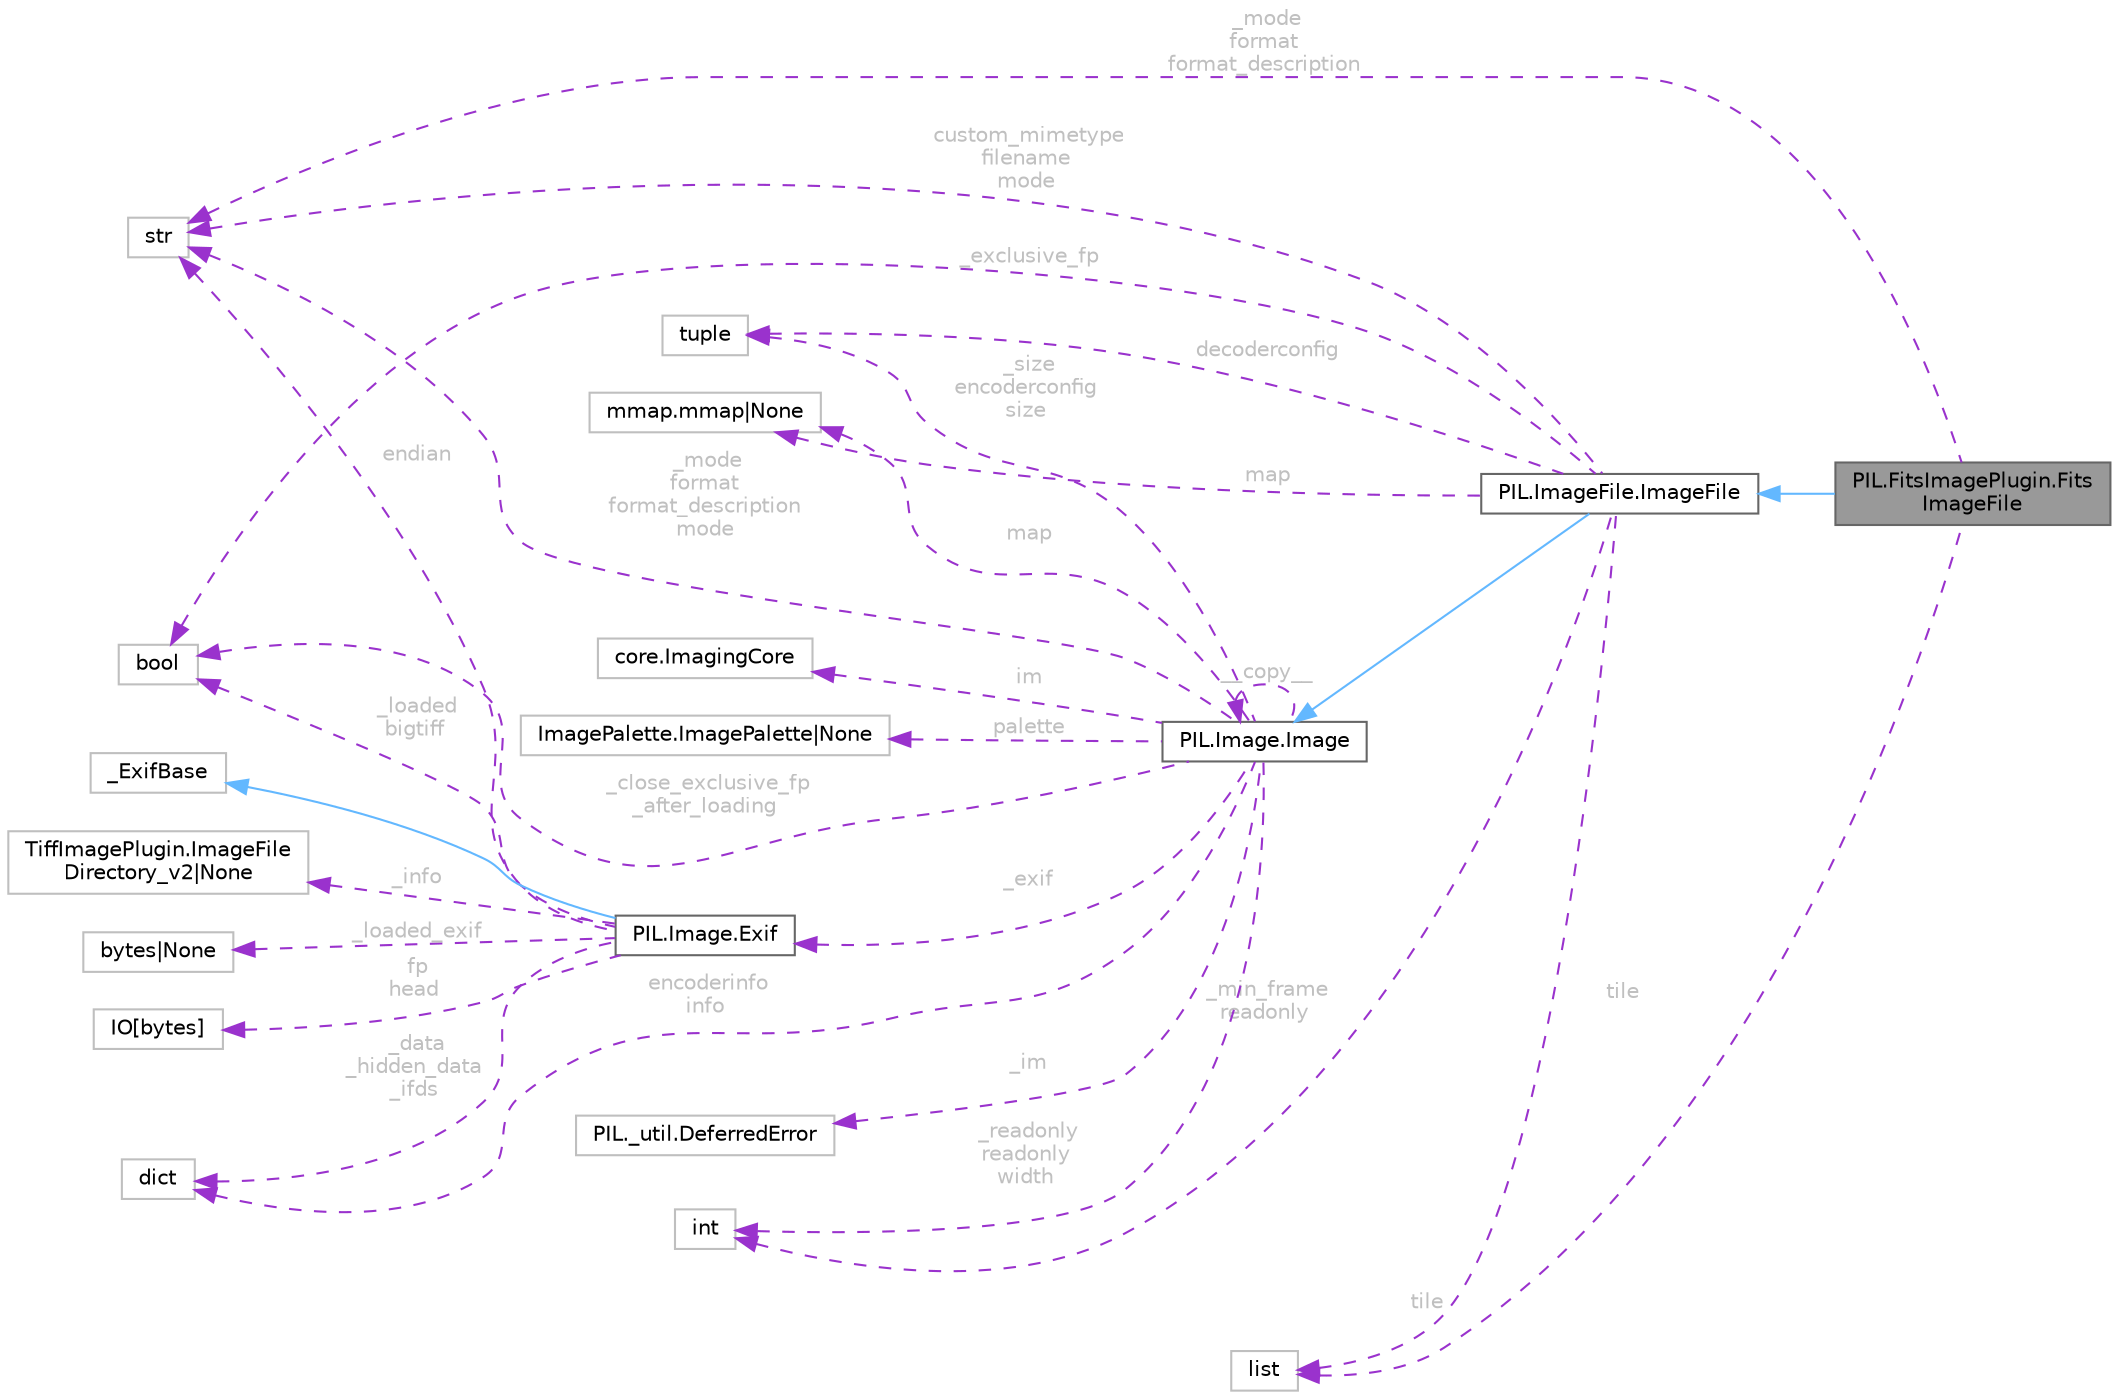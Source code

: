 digraph "PIL.FitsImagePlugin.FitsImageFile"
{
 // LATEX_PDF_SIZE
  bgcolor="transparent";
  edge [fontname=Helvetica,fontsize=10,labelfontname=Helvetica,labelfontsize=10];
  node [fontname=Helvetica,fontsize=10,shape=box,height=0.2,width=0.4];
  rankdir="LR";
  Node1 [id="Node000001",label="PIL.FitsImagePlugin.Fits\lImageFile",height=0.2,width=0.4,color="gray40", fillcolor="grey60", style="filled", fontcolor="black",tooltip=" "];
  Node2 -> Node1 [id="edge1_Node000001_Node000002",dir="back",color="steelblue1",style="solid",tooltip=" "];
  Node2 [id="Node000002",label="PIL.ImageFile.ImageFile",height=0.2,width=0.4,color="gray40", fillcolor="white", style="filled",URL="$da/d3b/classPIL_1_1ImageFile_1_1ImageFile.html",tooltip=" "];
  Node3 -> Node2 [id="edge2_Node000002_Node000003",dir="back",color="steelblue1",style="solid",tooltip=" "];
  Node3 [id="Node000003",label="PIL.Image.Image",height=0.2,width=0.4,color="gray40", fillcolor="white", style="filled",URL="$db/d16/classPIL_1_1Image_1_1Image.html",tooltip=" "];
  Node4 -> Node3 [id="edge3_Node000003_Node000004",dir="back",color="darkorchid3",style="dashed",tooltip=" ",label=" _mode\nformat\nformat_description\nmode",fontcolor="grey" ];
  Node4 [id="Node000004",label="str",height=0.2,width=0.4,color="grey75", fillcolor="white", style="filled",tooltip=" "];
  Node5 -> Node3 [id="edge4_Node000003_Node000005",dir="back",color="darkorchid3",style="dashed",tooltip=" ",label=" _close_exclusive_fp\l_after_loading",fontcolor="grey" ];
  Node5 [id="Node000005",label="bool",height=0.2,width=0.4,color="grey75", fillcolor="white", style="filled",tooltip=" "];
  Node3 -> Node3 [id="edge5_Node000003_Node000003",dir="back",color="darkorchid3",style="dashed",tooltip=" ",label=" __copy__",fontcolor="grey" ];
  Node6 -> Node3 [id="edge6_Node000003_Node000006",dir="back",color="darkorchid3",style="dashed",tooltip=" ",label=" _im",fontcolor="grey" ];
  Node6 [id="Node000006",label="PIL._util.DeferredError",height=0.2,width=0.4,color="grey75", fillcolor="white", style="filled",URL="$d6/d5c/classPIL_1_1__util_1_1DeferredError.html",tooltip=" "];
  Node7 -> Node3 [id="edge7_Node000003_Node000007",dir="back",color="darkorchid3",style="dashed",tooltip=" ",label=" _size\nencoderconfig\nsize",fontcolor="grey" ];
  Node7 [id="Node000007",label="tuple",height=0.2,width=0.4,color="grey75", fillcolor="white", style="filled",tooltip=" "];
  Node8 -> Node3 [id="edge8_Node000003_Node000008",dir="back",color="darkorchid3",style="dashed",tooltip=" ",label=" palette",fontcolor="grey" ];
  Node8 [id="Node000008",label="ImagePalette.ImagePalette\|None",height=0.2,width=0.4,color="grey75", fillcolor="white", style="filled",tooltip=" "];
  Node9 -> Node3 [id="edge9_Node000003_Node000009",dir="back",color="darkorchid3",style="dashed",tooltip=" ",label=" encoderinfo\ninfo",fontcolor="grey" ];
  Node9 [id="Node000009",label="dict",height=0.2,width=0.4,color="grey75", fillcolor="white", style="filled",tooltip=" "];
  Node10 -> Node3 [id="edge10_Node000003_Node000010",dir="back",color="darkorchid3",style="dashed",tooltip=" ",label=" _readonly\nreadonly\nwidth",fontcolor="grey" ];
  Node10 [id="Node000010",label="int",height=0.2,width=0.4,color="grey75", fillcolor="white", style="filled",tooltip=" "];
  Node11 -> Node3 [id="edge11_Node000003_Node000011",dir="back",color="darkorchid3",style="dashed",tooltip=" ",label=" _exif",fontcolor="grey" ];
  Node11 [id="Node000011",label="PIL.Image.Exif",height=0.2,width=0.4,color="gray40", fillcolor="white", style="filled",URL="$d5/d98/classPIL_1_1Image_1_1Exif.html",tooltip=" "];
  Node12 -> Node11 [id="edge12_Node000011_Node000012",dir="back",color="steelblue1",style="solid",tooltip=" "];
  Node12 [id="Node000012",label="_ExifBase",height=0.2,width=0.4,color="grey75", fillcolor="white", style="filled",URL="$d3/dc3/class__ExifBase.html",tooltip=" "];
  Node4 -> Node11 [id="edge13_Node000011_Node000004",dir="back",color="darkorchid3",style="dashed",tooltip=" ",label=" endian",fontcolor="grey" ];
  Node5 -> Node11 [id="edge14_Node000011_Node000005",dir="back",color="darkorchid3",style="dashed",tooltip=" ",label=" _loaded\nbigtiff",fontcolor="grey" ];
  Node9 -> Node11 [id="edge15_Node000011_Node000009",dir="back",color="darkorchid3",style="dashed",tooltip=" ",label=" _data\n_hidden_data\n_ifds",fontcolor="grey" ];
  Node13 -> Node11 [id="edge16_Node000011_Node000013",dir="back",color="darkorchid3",style="dashed",tooltip=" ",label=" _info",fontcolor="grey" ];
  Node13 [id="Node000013",label="TiffImagePlugin.ImageFile\lDirectory_v2\|None",height=0.2,width=0.4,color="grey75", fillcolor="white", style="filled",tooltip=" "];
  Node14 -> Node11 [id="edge17_Node000011_Node000014",dir="back",color="darkorchid3",style="dashed",tooltip=" ",label=" _loaded_exif",fontcolor="grey" ];
  Node14 [id="Node000014",label="bytes\|None",height=0.2,width=0.4,color="grey75", fillcolor="white", style="filled",tooltip=" "];
  Node15 -> Node11 [id="edge18_Node000011_Node000015",dir="back",color="darkorchid3",style="dashed",tooltip=" ",label=" fp\nhead",fontcolor="grey" ];
  Node15 [id="Node000015",label="IO[bytes]",height=0.2,width=0.4,color="grey75", fillcolor="white", style="filled",tooltip=" "];
  Node16 -> Node3 [id="edge19_Node000003_Node000016",dir="back",color="darkorchid3",style="dashed",tooltip=" ",label=" map",fontcolor="grey" ];
  Node16 [id="Node000016",label="mmap.mmap\|None",height=0.2,width=0.4,color="grey75", fillcolor="white", style="filled",tooltip=" "];
  Node17 -> Node3 [id="edge20_Node000003_Node000017",dir="back",color="darkorchid3",style="dashed",tooltip=" ",label=" im",fontcolor="grey" ];
  Node17 [id="Node000017",label="core.ImagingCore",height=0.2,width=0.4,color="grey75", fillcolor="white", style="filled",tooltip=" "];
  Node10 -> Node2 [id="edge21_Node000002_Node000010",dir="back",color="darkorchid3",style="dashed",tooltip=" ",label=" _min_frame\nreadonly",fontcolor="grey" ];
  Node4 -> Node2 [id="edge22_Node000002_Node000004",dir="back",color="darkorchid3",style="dashed",tooltip=" ",label=" custom_mimetype\nfilename\nmode",fontcolor="grey" ];
  Node18 -> Node2 [id="edge23_Node000002_Node000018",dir="back",color="darkorchid3",style="dashed",tooltip=" ",label=" tile",fontcolor="grey" ];
  Node18 [id="Node000018",label="list",height=0.2,width=0.4,color="grey75", fillcolor="white", style="filled",tooltip=" "];
  Node7 -> Node2 [id="edge24_Node000002_Node000007",dir="back",color="darkorchid3",style="dashed",tooltip=" ",label=" decoderconfig",fontcolor="grey" ];
  Node5 -> Node2 [id="edge25_Node000002_Node000005",dir="back",color="darkorchid3",style="dashed",tooltip=" ",label=" _exclusive_fp",fontcolor="grey" ];
  Node16 -> Node2 [id="edge26_Node000002_Node000016",dir="back",color="darkorchid3",style="dashed",tooltip=" ",label=" map",fontcolor="grey" ];
  Node4 -> Node1 [id="edge27_Node000001_Node000004",dir="back",color="darkorchid3",style="dashed",tooltip=" ",label=" _mode\nformat\nformat_description",fontcolor="grey" ];
  Node18 -> Node1 [id="edge28_Node000001_Node000018",dir="back",color="darkorchid3",style="dashed",tooltip=" ",label=" tile",fontcolor="grey" ];
}
